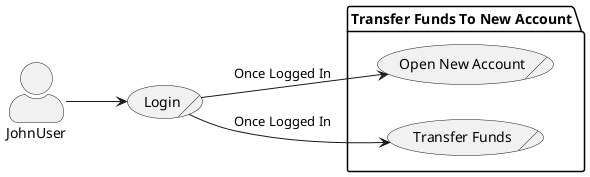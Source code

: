 @startuml TRANSFER_TO_NEW_ACCOUNT_USECASE
left to right direction
skinparam actorStyle awesome

actor JohnUser as user

usecase (Login)/ as login

package "Transfer Funds To New Account" {
    usecase (Open New Account)/ as account
    usecase (Transfer Funds)/ as transfer
}

user --> login
login --> account: Once Logged In
login  --> transfer:Once Logged In
@enduml
